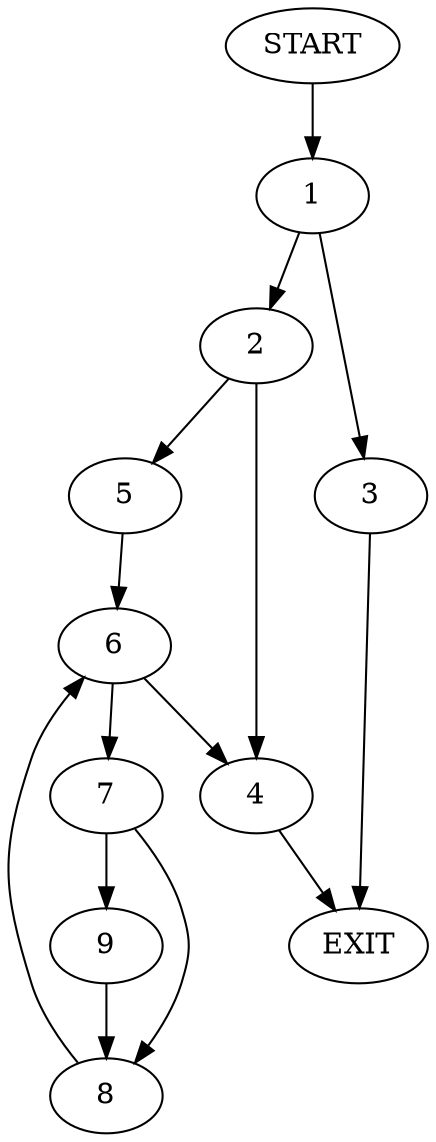 digraph {
0 [label="START"]
10 [label="EXIT"]
0 -> 1
1 -> 2
1 -> 3
2 -> 4
2 -> 5
3 -> 10
5 -> 6
4 -> 10
6 -> 7
6 -> 4
7 -> 8
7 -> 9
9 -> 8
8 -> 6
}
